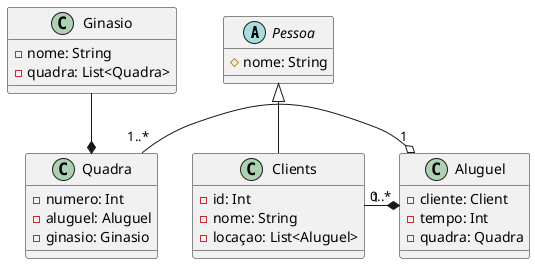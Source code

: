 @startuml ginasio
abstract class Pessoa {
  # nome: String
}

Pessoa <|-- Clients

class Clients {
  - id: Int
  - nome: String
  - locaçao: List<Aluguel>
}

Clients "1" -r--* "0..*" Aluguel

class Aluguel {
  - cliente: Client
  - tempo: Int
  - quadra: Quadra
}

Aluguel "1" o-l-- "1..*" Quadra

class Quadra {
  - numero: Int
  - aluguel: Aluguel
  - ginasio: Ginasio
}

Quadra *-u- Ginasio

class Ginasio {
  - nome: String
  - quadra: List<Quadra>
}
@enduml